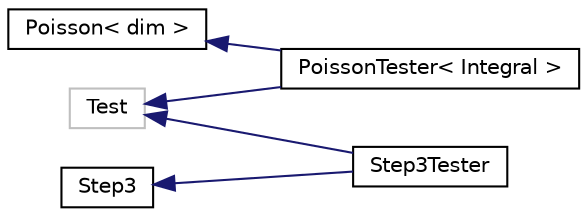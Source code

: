 digraph "Graphical Class Hierarchy"
{
 // LATEX_PDF_SIZE
  bgcolor="transparent";
  edge [fontname="Helvetica",fontsize="10",labelfontname="Helvetica",labelfontsize="10"];
  node [fontname="Helvetica",fontsize="10",shape=record];
  rankdir="LR";
  Node10 [label="Poisson\< dim \>",height=0.2,width=0.4,color="black",URL="$class_poisson.html",tooltip=" "];
  Node10 -> Node0 [dir="back",color="midnightblue",fontsize="10",style="solid",fontname="Helvetica"];
  Node0 [label="PoissonTester\< Integral \>",height=0.2,width=0.4,color="black",URL="$class_poisson_tester.html",tooltip=" "];
  Node9 [label="Step3",height=0.2,width=0.4,color="black",URL="$class_step3.html",tooltip=" "];
  Node9 -> Node3 [dir="back",color="midnightblue",fontsize="10",style="solid",fontname="Helvetica"];
  Node3 [label="Step3Tester",height=0.2,width=0.4,color="black",URL="$class_step3_tester.html",tooltip=" "];
  Node1 [label="Test",height=0.2,width=0.4,color="grey75",tooltip=" "];
  Node1 -> Node0 [dir="back",color="midnightblue",fontsize="10",style="solid",fontname="Helvetica"];
  Node1 -> Node3 [dir="back",color="midnightblue",fontsize="10",style="solid",fontname="Helvetica"];
}
